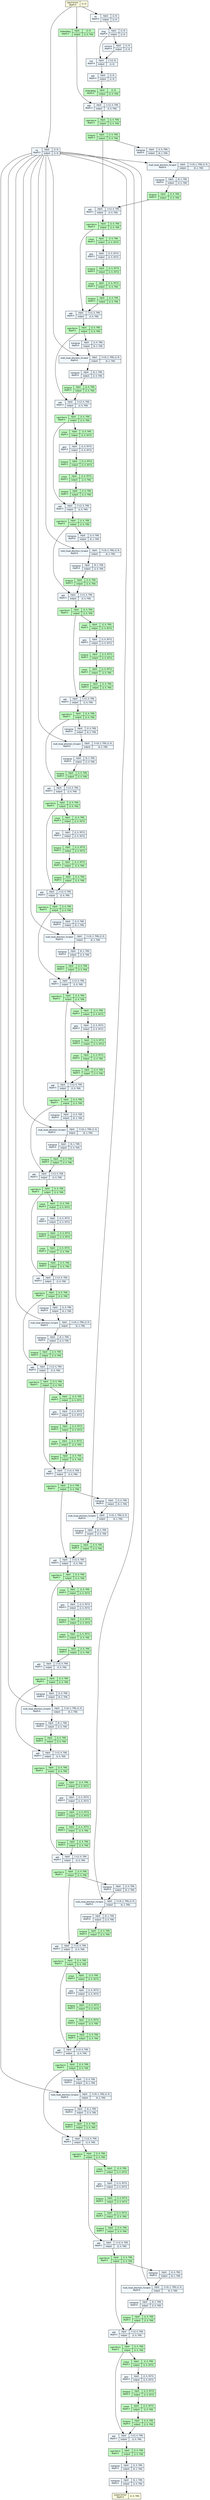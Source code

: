 strict digraph Roberta {
	graph [ordering=in size="114.0,114.0"]
	node [align=left fontname="Linux libertine" fontsize=10 height=0.2 ranksep=0.1 shape=record style=filled]
	edge [fontsize=10]
	0 [label="input-tensor&#92;ndepth:0|(2, 6)" fillcolor=lightyellow]
	0 [label="input-tensor&#92;ndepth:0|(2, 6)" fillcolor=lightyellow]
	1 [label="eq&#92;ndepth:3|{input:|output:}|{(2, 6)|(2, 6)}" fillcolor=aliceblue]
	2 [label="Embedding&#92;ndepth:3|{input:|output:}|{(2, 6)|(2, 6, 768)}" fillcolor=darkseagreen1]
	3 [label="ne&#92;ndepth:4|{input:|output:}|{(2, 6)|(2, 6)}" fillcolor=aliceblue]
	4 [label="long&#92;ndepth:4|{input:|output:}|{(2, 6)|(2, 6)}" fillcolor=aliceblue]
	5 [label="cumsum&#92;ndepth:4|{input:|output:}|{(2, 6)|(2, 6)}" fillcolor=aliceblue]
	6 [label="mul&#92;ndepth:4|{input:|output:}|{2 x (2, 6)|(2, 6)}" fillcolor=aliceblue]
	7 [label="add&#92;ndepth:4|{input:|output:}|{(2, 6)|(2, 6)}" fillcolor=aliceblue]
	8 [label="Embedding&#92;ndepth:4|{input:|output:}|{(2, 6)|(2, 6, 768)}" fillcolor=darkseagreen1]
	9 [label="add&#92;ndepth:3|{input:|output:}|{2 x (2, 6, 768)|(2, 6, 768)}" fillcolor=aliceblue]
	10 [label="LayerNorm&#92;ndepth:3|{input:|output:}|{(2, 6, 768)|(2, 6, 768)}" fillcolor=darkseagreen1]
	11 [label="Dropout&#92;ndepth:3|{input:|output:}|{(2, 6, 768)|(2, 6, 768)}" fillcolor=darkseagreen1]
	12 [label="transpose&#92;ndepth:6|{input:|output:}|{(2, 6, 768)|(6, 2, 768)}" fillcolor=aliceblue]
	13 [label="multi_head_attention_forward&#92;ndepth:6|{input:|output:}|{3 x (6, 2, 768), (2, 6)|(6, 2, 768)}" fillcolor=aliceblue]
	14 [label="transpose&#92;ndepth:6|{input:|output:}|{(6, 2, 768)|(2, 6, 768)}" fillcolor=aliceblue]
	15 [label="Dropout&#92;ndepth:5|{input:|output:}|{(2, 6, 768)|(2, 6, 768)}" fillcolor=darkseagreen1]
	16 [label="add&#92;ndepth:5|{input:|output:}|{2 x (2, 6, 768)|(2, 6, 768)}" fillcolor=aliceblue]
	17 [label="LayerNorm&#92;ndepth:5|{input:|output:}|{(2, 6, 768)|(2, 6, 768)}" fillcolor=darkseagreen1]
	18 [label="Linear&#92;ndepth:5|{input:|output:}|{(2, 6, 768)|(2, 6, 3072)}" fillcolor=darkseagreen1]
	19 [label="gelu&#92;ndepth:5|{input:|output:}|{(2, 6, 3072)|(2, 6, 3072)}" fillcolor=aliceblue]
	20 [label="Dropout&#92;ndepth:5|{input:|output:}|{(2, 6, 3072)|(2, 6, 3072)}" fillcolor=darkseagreen1]
	21 [label="Linear&#92;ndepth:5|{input:|output:}|{(2, 6, 3072)|(2, 6, 768)}" fillcolor=darkseagreen1]
	22 [label="Dropout&#92;ndepth:5|{input:|output:}|{(2, 6, 768)|(2, 6, 768)}" fillcolor=darkseagreen1]
	23 [label="add&#92;ndepth:5|{input:|output:}|{2 x (2, 6, 768)|(2, 6, 768)}" fillcolor=aliceblue]
	24 [label="LayerNorm&#92;ndepth:5|{input:|output:}|{(2, 6, 768)|(2, 6, 768)}" fillcolor=darkseagreen1]
	25 [label="transpose&#92;ndepth:6|{input:|output:}|{(2, 6, 768)|(6, 2, 768)}" fillcolor=aliceblue]
	26 [label="multi_head_attention_forward&#92;ndepth:6|{input:|output:}|{3 x (6, 2, 768), (2, 6)|(6, 2, 768)}" fillcolor=aliceblue]
	27 [label="transpose&#92;ndepth:6|{input:|output:}|{(6, 2, 768)|(2, 6, 768)}" fillcolor=aliceblue]
	28 [label="Dropout&#92;ndepth:5|{input:|output:}|{(2, 6, 768)|(2, 6, 768)}" fillcolor=darkseagreen1]
	29 [label="add&#92;ndepth:5|{input:|output:}|{2 x (2, 6, 768)|(2, 6, 768)}" fillcolor=aliceblue]
	30 [label="LayerNorm&#92;ndepth:5|{input:|output:}|{(2, 6, 768)|(2, 6, 768)}" fillcolor=darkseagreen1]
	31 [label="Linear&#92;ndepth:5|{input:|output:}|{(2, 6, 768)|(2, 6, 3072)}" fillcolor=darkseagreen1]
	32 [label="gelu&#92;ndepth:5|{input:|output:}|{(2, 6, 3072)|(2, 6, 3072)}" fillcolor=aliceblue]
	33 [label="Dropout&#92;ndepth:5|{input:|output:}|{(2, 6, 3072)|(2, 6, 3072)}" fillcolor=darkseagreen1]
	34 [label="Linear&#92;ndepth:5|{input:|output:}|{(2, 6, 3072)|(2, 6, 768)}" fillcolor=darkseagreen1]
	35 [label="Dropout&#92;ndepth:5|{input:|output:}|{(2, 6, 768)|(2, 6, 768)}" fillcolor=darkseagreen1]
	36 [label="add&#92;ndepth:5|{input:|output:}|{2 x (2, 6, 768)|(2, 6, 768)}" fillcolor=aliceblue]
	37 [label="LayerNorm&#92;ndepth:5|{input:|output:}|{(2, 6, 768)|(2, 6, 768)}" fillcolor=darkseagreen1]
	38 [label="transpose&#92;ndepth:6|{input:|output:}|{(2, 6, 768)|(6, 2, 768)}" fillcolor=aliceblue]
	39 [label="multi_head_attention_forward&#92;ndepth:6|{input:|output:}|{3 x (6, 2, 768), (2, 6)|(6, 2, 768)}" fillcolor=aliceblue]
	40 [label="transpose&#92;ndepth:6|{input:|output:}|{(6, 2, 768)|(2, 6, 768)}" fillcolor=aliceblue]
	41 [label="Dropout&#92;ndepth:5|{input:|output:}|{(2, 6, 768)|(2, 6, 768)}" fillcolor=darkseagreen1]
	42 [label="add&#92;ndepth:5|{input:|output:}|{2 x (2, 6, 768)|(2, 6, 768)}" fillcolor=aliceblue]
	43 [label="LayerNorm&#92;ndepth:5|{input:|output:}|{(2, 6, 768)|(2, 6, 768)}" fillcolor=darkseagreen1]
	44 [label="Linear&#92;ndepth:5|{input:|output:}|{(2, 6, 768)|(2, 6, 3072)}" fillcolor=darkseagreen1]
	45 [label="gelu&#92;ndepth:5|{input:|output:}|{(2, 6, 3072)|(2, 6, 3072)}" fillcolor=aliceblue]
	46 [label="Dropout&#92;ndepth:5|{input:|output:}|{(2, 6, 3072)|(2, 6, 3072)}" fillcolor=darkseagreen1]
	47 [label="Linear&#92;ndepth:5|{input:|output:}|{(2, 6, 3072)|(2, 6, 768)}" fillcolor=darkseagreen1]
	48 [label="Dropout&#92;ndepth:5|{input:|output:}|{(2, 6, 768)|(2, 6, 768)}" fillcolor=darkseagreen1]
	49 [label="add&#92;ndepth:5|{input:|output:}|{2 x (2, 6, 768)|(2, 6, 768)}" fillcolor=aliceblue]
	50 [label="LayerNorm&#92;ndepth:5|{input:|output:}|{(2, 6, 768)|(2, 6, 768)}" fillcolor=darkseagreen1]
	51 [label="transpose&#92;ndepth:6|{input:|output:}|{(2, 6, 768)|(6, 2, 768)}" fillcolor=aliceblue]
	52 [label="multi_head_attention_forward&#92;ndepth:6|{input:|output:}|{3 x (6, 2, 768), (2, 6)|(6, 2, 768)}" fillcolor=aliceblue]
	53 [label="transpose&#92;ndepth:6|{input:|output:}|{(6, 2, 768)|(2, 6, 768)}" fillcolor=aliceblue]
	54 [label="Dropout&#92;ndepth:5|{input:|output:}|{(2, 6, 768)|(2, 6, 768)}" fillcolor=darkseagreen1]
	55 [label="add&#92;ndepth:5|{input:|output:}|{2 x (2, 6, 768)|(2, 6, 768)}" fillcolor=aliceblue]
	56 [label="LayerNorm&#92;ndepth:5|{input:|output:}|{(2, 6, 768)|(2, 6, 768)}" fillcolor=darkseagreen1]
	57 [label="Linear&#92;ndepth:5|{input:|output:}|{(2, 6, 768)|(2, 6, 3072)}" fillcolor=darkseagreen1]
	58 [label="gelu&#92;ndepth:5|{input:|output:}|{(2, 6, 3072)|(2, 6, 3072)}" fillcolor=aliceblue]
	59 [label="Dropout&#92;ndepth:5|{input:|output:}|{(2, 6, 3072)|(2, 6, 3072)}" fillcolor=darkseagreen1]
	60 [label="Linear&#92;ndepth:5|{input:|output:}|{(2, 6, 3072)|(2, 6, 768)}" fillcolor=darkseagreen1]
	61 [label="Dropout&#92;ndepth:5|{input:|output:}|{(2, 6, 768)|(2, 6, 768)}" fillcolor=darkseagreen1]
	62 [label="add&#92;ndepth:5|{input:|output:}|{2 x (2, 6, 768)|(2, 6, 768)}" fillcolor=aliceblue]
	63 [label="LayerNorm&#92;ndepth:5|{input:|output:}|{(2, 6, 768)|(2, 6, 768)}" fillcolor=darkseagreen1]
	64 [label="transpose&#92;ndepth:6|{input:|output:}|{(2, 6, 768)|(6, 2, 768)}" fillcolor=aliceblue]
	65 [label="multi_head_attention_forward&#92;ndepth:6|{input:|output:}|{3 x (6, 2, 768), (2, 6)|(6, 2, 768)}" fillcolor=aliceblue]
	66 [label="transpose&#92;ndepth:6|{input:|output:}|{(6, 2, 768)|(2, 6, 768)}" fillcolor=aliceblue]
	67 [label="Dropout&#92;ndepth:5|{input:|output:}|{(2, 6, 768)|(2, 6, 768)}" fillcolor=darkseagreen1]
	68 [label="add&#92;ndepth:5|{input:|output:}|{2 x (2, 6, 768)|(2, 6, 768)}" fillcolor=aliceblue]
	69 [label="LayerNorm&#92;ndepth:5|{input:|output:}|{(2, 6, 768)|(2, 6, 768)}" fillcolor=darkseagreen1]
	70 [label="Linear&#92;ndepth:5|{input:|output:}|{(2, 6, 768)|(2, 6, 3072)}" fillcolor=darkseagreen1]
	71 [label="gelu&#92;ndepth:5|{input:|output:}|{(2, 6, 3072)|(2, 6, 3072)}" fillcolor=aliceblue]
	72 [label="Dropout&#92;ndepth:5|{input:|output:}|{(2, 6, 3072)|(2, 6, 3072)}" fillcolor=darkseagreen1]
	73 [label="Linear&#92;ndepth:5|{input:|output:}|{(2, 6, 3072)|(2, 6, 768)}" fillcolor=darkseagreen1]
	74 [label="Dropout&#92;ndepth:5|{input:|output:}|{(2, 6, 768)|(2, 6, 768)}" fillcolor=darkseagreen1]
	75 [label="add&#92;ndepth:5|{input:|output:}|{2 x (2, 6, 768)|(2, 6, 768)}" fillcolor=aliceblue]
	76 [label="LayerNorm&#92;ndepth:5|{input:|output:}|{(2, 6, 768)|(2, 6, 768)}" fillcolor=darkseagreen1]
	77 [label="transpose&#92;ndepth:6|{input:|output:}|{(2, 6, 768)|(6, 2, 768)}" fillcolor=aliceblue]
	78 [label="multi_head_attention_forward&#92;ndepth:6|{input:|output:}|{3 x (6, 2, 768), (2, 6)|(6, 2, 768)}" fillcolor=aliceblue]
	79 [label="transpose&#92;ndepth:6|{input:|output:}|{(6, 2, 768)|(2, 6, 768)}" fillcolor=aliceblue]
	80 [label="Dropout&#92;ndepth:5|{input:|output:}|{(2, 6, 768)|(2, 6, 768)}" fillcolor=darkseagreen1]
	81 [label="add&#92;ndepth:5|{input:|output:}|{2 x (2, 6, 768)|(2, 6, 768)}" fillcolor=aliceblue]
	82 [label="LayerNorm&#92;ndepth:5|{input:|output:}|{(2, 6, 768)|(2, 6, 768)}" fillcolor=darkseagreen1]
	83 [label="Linear&#92;ndepth:5|{input:|output:}|{(2, 6, 768)|(2, 6, 3072)}" fillcolor=darkseagreen1]
	84 [label="gelu&#92;ndepth:5|{input:|output:}|{(2, 6, 3072)|(2, 6, 3072)}" fillcolor=aliceblue]
	85 [label="Dropout&#92;ndepth:5|{input:|output:}|{(2, 6, 3072)|(2, 6, 3072)}" fillcolor=darkseagreen1]
	86 [label="Linear&#92;ndepth:5|{input:|output:}|{(2, 6, 3072)|(2, 6, 768)}" fillcolor=darkseagreen1]
	87 [label="Dropout&#92;ndepth:5|{input:|output:}|{(2, 6, 768)|(2, 6, 768)}" fillcolor=darkseagreen1]
	88 [label="add&#92;ndepth:5|{input:|output:}|{2 x (2, 6, 768)|(2, 6, 768)}" fillcolor=aliceblue]
	89 [label="LayerNorm&#92;ndepth:5|{input:|output:}|{(2, 6, 768)|(2, 6, 768)}" fillcolor=darkseagreen1]
	90 [label="transpose&#92;ndepth:6|{input:|output:}|{(2, 6, 768)|(6, 2, 768)}" fillcolor=aliceblue]
	91 [label="multi_head_attention_forward&#92;ndepth:6|{input:|output:}|{3 x (6, 2, 768), (2, 6)|(6, 2, 768)}" fillcolor=aliceblue]
	92 [label="transpose&#92;ndepth:6|{input:|output:}|{(6, 2, 768)|(2, 6, 768)}" fillcolor=aliceblue]
	93 [label="Dropout&#92;ndepth:5|{input:|output:}|{(2, 6, 768)|(2, 6, 768)}" fillcolor=darkseagreen1]
	94 [label="add&#92;ndepth:5|{input:|output:}|{2 x (2, 6, 768)|(2, 6, 768)}" fillcolor=aliceblue]
	95 [label="LayerNorm&#92;ndepth:5|{input:|output:}|{(2, 6, 768)|(2, 6, 768)}" fillcolor=darkseagreen1]
	96 [label="Linear&#92;ndepth:5|{input:|output:}|{(2, 6, 768)|(2, 6, 3072)}" fillcolor=darkseagreen1]
	97 [label="gelu&#92;ndepth:5|{input:|output:}|{(2, 6, 3072)|(2, 6, 3072)}" fillcolor=aliceblue]
	98 [label="Dropout&#92;ndepth:5|{input:|output:}|{(2, 6, 3072)|(2, 6, 3072)}" fillcolor=darkseagreen1]
	99 [label="Linear&#92;ndepth:5|{input:|output:}|{(2, 6, 3072)|(2, 6, 768)}" fillcolor=darkseagreen1]
	100 [label="Dropout&#92;ndepth:5|{input:|output:}|{(2, 6, 768)|(2, 6, 768)}" fillcolor=darkseagreen1]
	101 [label="add&#92;ndepth:5|{input:|output:}|{2 x (2, 6, 768)|(2, 6, 768)}" fillcolor=aliceblue]
	102 [label="LayerNorm&#92;ndepth:5|{input:|output:}|{(2, 6, 768)|(2, 6, 768)}" fillcolor=darkseagreen1]
	103 [label="transpose&#92;ndepth:6|{input:|output:}|{(2, 6, 768)|(6, 2, 768)}" fillcolor=aliceblue]
	104 [label="multi_head_attention_forward&#92;ndepth:6|{input:|output:}|{3 x (6, 2, 768), (2, 6)|(6, 2, 768)}" fillcolor=aliceblue]
	105 [label="transpose&#92;ndepth:6|{input:|output:}|{(6, 2, 768)|(2, 6, 768)}" fillcolor=aliceblue]
	106 [label="Dropout&#92;ndepth:5|{input:|output:}|{(2, 6, 768)|(2, 6, 768)}" fillcolor=darkseagreen1]
	107 [label="add&#92;ndepth:5|{input:|output:}|{2 x (2, 6, 768)|(2, 6, 768)}" fillcolor=aliceblue]
	108 [label="LayerNorm&#92;ndepth:5|{input:|output:}|{(2, 6, 768)|(2, 6, 768)}" fillcolor=darkseagreen1]
	109 [label="Linear&#92;ndepth:5|{input:|output:}|{(2, 6, 768)|(2, 6, 3072)}" fillcolor=darkseagreen1]
	110 [label="gelu&#92;ndepth:5|{input:|output:}|{(2, 6, 3072)|(2, 6, 3072)}" fillcolor=aliceblue]
	111 [label="Dropout&#92;ndepth:5|{input:|output:}|{(2, 6, 3072)|(2, 6, 3072)}" fillcolor=darkseagreen1]
	112 [label="Linear&#92;ndepth:5|{input:|output:}|{(2, 6, 3072)|(2, 6, 768)}" fillcolor=darkseagreen1]
	113 [label="Dropout&#92;ndepth:5|{input:|output:}|{(2, 6, 768)|(2, 6, 768)}" fillcolor=darkseagreen1]
	114 [label="add&#92;ndepth:5|{input:|output:}|{2 x (2, 6, 768)|(2, 6, 768)}" fillcolor=aliceblue]
	115 [label="LayerNorm&#92;ndepth:5|{input:|output:}|{(2, 6, 768)|(2, 6, 768)}" fillcolor=darkseagreen1]
	116 [label="transpose&#92;ndepth:6|{input:|output:}|{(2, 6, 768)|(6, 2, 768)}" fillcolor=aliceblue]
	117 [label="multi_head_attention_forward&#92;ndepth:6|{input:|output:}|{3 x (6, 2, 768), (2, 6)|(6, 2, 768)}" fillcolor=aliceblue]
	118 [label="transpose&#92;ndepth:6|{input:|output:}|{(6, 2, 768)|(2, 6, 768)}" fillcolor=aliceblue]
	119 [label="Dropout&#92;ndepth:5|{input:|output:}|{(2, 6, 768)|(2, 6, 768)}" fillcolor=darkseagreen1]
	120 [label="add&#92;ndepth:5|{input:|output:}|{2 x (2, 6, 768)|(2, 6, 768)}" fillcolor=aliceblue]
	121 [label="LayerNorm&#92;ndepth:5|{input:|output:}|{(2, 6, 768)|(2, 6, 768)}" fillcolor=darkseagreen1]
	122 [label="Linear&#92;ndepth:5|{input:|output:}|{(2, 6, 768)|(2, 6, 3072)}" fillcolor=darkseagreen1]
	123 [label="gelu&#92;ndepth:5|{input:|output:}|{(2, 6, 3072)|(2, 6, 3072)}" fillcolor=aliceblue]
	124 [label="Dropout&#92;ndepth:5|{input:|output:}|{(2, 6, 3072)|(2, 6, 3072)}" fillcolor=darkseagreen1]
	125 [label="Linear&#92;ndepth:5|{input:|output:}|{(2, 6, 3072)|(2, 6, 768)}" fillcolor=darkseagreen1]
	126 [label="Dropout&#92;ndepth:5|{input:|output:}|{(2, 6, 768)|(2, 6, 768)}" fillcolor=darkseagreen1]
	127 [label="add&#92;ndepth:5|{input:|output:}|{2 x (2, 6, 768)|(2, 6, 768)}" fillcolor=aliceblue]
	128 [label="LayerNorm&#92;ndepth:5|{input:|output:}|{(2, 6, 768)|(2, 6, 768)}" fillcolor=darkseagreen1]
	129 [label="transpose&#92;ndepth:6|{input:|output:}|{(2, 6, 768)|(6, 2, 768)}" fillcolor=aliceblue]
	130 [label="multi_head_attention_forward&#92;ndepth:6|{input:|output:}|{3 x (6, 2, 768), (2, 6)|(6, 2, 768)}" fillcolor=aliceblue]
	131 [label="transpose&#92;ndepth:6|{input:|output:}|{(6, 2, 768)|(2, 6, 768)}" fillcolor=aliceblue]
	132 [label="Dropout&#92;ndepth:5|{input:|output:}|{(2, 6, 768)|(2, 6, 768)}" fillcolor=darkseagreen1]
	133 [label="add&#92;ndepth:5|{input:|output:}|{2 x (2, 6, 768)|(2, 6, 768)}" fillcolor=aliceblue]
	134 [label="LayerNorm&#92;ndepth:5|{input:|output:}|{(2, 6, 768)|(2, 6, 768)}" fillcolor=darkseagreen1]
	135 [label="Linear&#92;ndepth:5|{input:|output:}|{(2, 6, 768)|(2, 6, 3072)}" fillcolor=darkseagreen1]
	136 [label="gelu&#92;ndepth:5|{input:|output:}|{(2, 6, 3072)|(2, 6, 3072)}" fillcolor=aliceblue]
	137 [label="Dropout&#92;ndepth:5|{input:|output:}|{(2, 6, 3072)|(2, 6, 3072)}" fillcolor=darkseagreen1]
	138 [label="Linear&#92;ndepth:5|{input:|output:}|{(2, 6, 3072)|(2, 6, 768)}" fillcolor=darkseagreen1]
	139 [label="Dropout&#92;ndepth:5|{input:|output:}|{(2, 6, 768)|(2, 6, 768)}" fillcolor=darkseagreen1]
	140 [label="add&#92;ndepth:5|{input:|output:}|{2 x (2, 6, 768)|(2, 6, 768)}" fillcolor=aliceblue]
	141 [label="LayerNorm&#92;ndepth:5|{input:|output:}|{(2, 6, 768)|(2, 6, 768)}" fillcolor=darkseagreen1]
	142 [label="transpose&#92;ndepth:6|{input:|output:}|{(2, 6, 768)|(6, 2, 768)}" fillcolor=aliceblue]
	143 [label="multi_head_attention_forward&#92;ndepth:6|{input:|output:}|{3 x (6, 2, 768), (2, 6)|(6, 2, 768)}" fillcolor=aliceblue]
	144 [label="transpose&#92;ndepth:6|{input:|output:}|{(6, 2, 768)|(2, 6, 768)}" fillcolor=aliceblue]
	145 [label="Dropout&#92;ndepth:5|{input:|output:}|{(2, 6, 768)|(2, 6, 768)}" fillcolor=darkseagreen1]
	146 [label="add&#92;ndepth:5|{input:|output:}|{2 x (2, 6, 768)|(2, 6, 768)}" fillcolor=aliceblue]
	147 [label="LayerNorm&#92;ndepth:5|{input:|output:}|{(2, 6, 768)|(2, 6, 768)}" fillcolor=darkseagreen1]
	148 [label="Linear&#92;ndepth:5|{input:|output:}|{(2, 6, 768)|(2, 6, 3072)}" fillcolor=darkseagreen1]
	149 [label="gelu&#92;ndepth:5|{input:|output:}|{(2, 6, 3072)|(2, 6, 3072)}" fillcolor=aliceblue]
	150 [label="Dropout&#92;ndepth:5|{input:|output:}|{(2, 6, 3072)|(2, 6, 3072)}" fillcolor=darkseagreen1]
	151 [label="Linear&#92;ndepth:5|{input:|output:}|{(2, 6, 3072)|(2, 6, 768)}" fillcolor=darkseagreen1]
	152 [label="Dropout&#92;ndepth:5|{input:|output:}|{(2, 6, 768)|(2, 6, 768)}" fillcolor=darkseagreen1]
	153 [label="add&#92;ndepth:5|{input:|output:}|{2 x (2, 6, 768)|(2, 6, 768)}" fillcolor=aliceblue]
	154 [label="LayerNorm&#92;ndepth:5|{input:|output:}|{(2, 6, 768)|(2, 6, 768)}" fillcolor=darkseagreen1]
	155 [label="transpose&#92;ndepth:6|{input:|output:}|{(2, 6, 768)|(6, 2, 768)}" fillcolor=aliceblue]
	156 [label="multi_head_attention_forward&#92;ndepth:6|{input:|output:}|{3 x (6, 2, 768), (2, 6)|(6, 2, 768)}" fillcolor=aliceblue]
	157 [label="transpose&#92;ndepth:6|{input:|output:}|{(6, 2, 768)|(2, 6, 768)}" fillcolor=aliceblue]
	158 [label="Dropout&#92;ndepth:5|{input:|output:}|{(2, 6, 768)|(2, 6, 768)}" fillcolor=darkseagreen1]
	159 [label="add&#92;ndepth:5|{input:|output:}|{2 x (2, 6, 768)|(2, 6, 768)}" fillcolor=aliceblue]
	160 [label="LayerNorm&#92;ndepth:5|{input:|output:}|{(2, 6, 768)|(2, 6, 768)}" fillcolor=darkseagreen1]
	161 [label="Linear&#92;ndepth:5|{input:|output:}|{(2, 6, 768)|(2, 6, 3072)}" fillcolor=darkseagreen1]
	162 [label="gelu&#92;ndepth:5|{input:|output:}|{(2, 6, 3072)|(2, 6, 3072)}" fillcolor=aliceblue]
	163 [label="Dropout&#92;ndepth:5|{input:|output:}|{(2, 6, 3072)|(2, 6, 3072)}" fillcolor=darkseagreen1]
	164 [label="Linear&#92;ndepth:5|{input:|output:}|{(2, 6, 3072)|(2, 6, 768)}" fillcolor=darkseagreen1]
	165 [label="Dropout&#92;ndepth:5|{input:|output:}|{(2, 6, 768)|(2, 6, 768)}" fillcolor=darkseagreen1]
	166 [label="add&#92;ndepth:5|{input:|output:}|{2 x (2, 6, 768)|(2, 6, 768)}" fillcolor=aliceblue]
	167 [label="LayerNorm&#92;ndepth:5|{input:|output:}|{(2, 6, 768)|(2, 6, 768)}" fillcolor=darkseagreen1]
	168 [label="transpose&#92;ndepth:3|{input:|output:}|{(2, 6, 768)|(6, 2, 768)}" fillcolor=aliceblue]
	169 [label="transpose&#92;ndepth:2|{input:|output:}|{(6, 2, 768)|(2, 6, 768)}" fillcolor=aliceblue]
	170 [label="output-tensor&#92;ndepth:0|(2, 6, 768)" fillcolor=lightyellow]
	0 -> 1
	0 -> 2
	2 -> 9
	0 -> 3
	3 -> 4
	4 -> 5
	4 -> 6
	5 -> 6
	6 -> 7
	7 -> 8
	8 -> 9
	9 -> 10
	10 -> 11
	11 -> 16
	11 -> 12
	1 -> 13
	12 -> 13
	13 -> 14
	14 -> 15
	15 -> 16
	16 -> 17
	17 -> 18
	17 -> 23
	18 -> 19
	19 -> 20
	20 -> 21
	21 -> 22
	22 -> 23
	23 -> 24
	24 -> 29
	24 -> 25
	1 -> 26
	25 -> 26
	26 -> 27
	27 -> 28
	28 -> 29
	29 -> 30
	30 -> 31
	30 -> 36
	31 -> 32
	32 -> 33
	33 -> 34
	34 -> 35
	35 -> 36
	36 -> 37
	37 -> 42
	37 -> 38
	1 -> 39
	38 -> 39
	39 -> 40
	40 -> 41
	41 -> 42
	42 -> 43
	43 -> 44
	43 -> 49
	44 -> 45
	45 -> 46
	46 -> 47
	47 -> 48
	48 -> 49
	49 -> 50
	50 -> 55
	50 -> 51
	1 -> 52
	51 -> 52
	52 -> 53
	53 -> 54
	54 -> 55
	55 -> 56
	56 -> 57
	56 -> 62
	57 -> 58
	58 -> 59
	59 -> 60
	60 -> 61
	61 -> 62
	62 -> 63
	63 -> 68
	63 -> 64
	1 -> 65
	64 -> 65
	65 -> 66
	66 -> 67
	67 -> 68
	68 -> 69
	69 -> 70
	69 -> 75
	70 -> 71
	71 -> 72
	72 -> 73
	73 -> 74
	74 -> 75
	75 -> 76
	76 -> 81
	76 -> 77
	1 -> 78
	77 -> 78
	78 -> 79
	79 -> 80
	80 -> 81
	81 -> 82
	82 -> 83
	82 -> 88
	83 -> 84
	84 -> 85
	85 -> 86
	86 -> 87
	87 -> 88
	88 -> 89
	89 -> 94
	89 -> 90
	1 -> 91
	90 -> 91
	91 -> 92
	92 -> 93
	93 -> 94
	94 -> 95
	95 -> 96
	95 -> 101
	96 -> 97
	97 -> 98
	98 -> 99
	99 -> 100
	100 -> 101
	101 -> 102
	102 -> 107
	102 -> 103
	1 -> 104
	103 -> 104
	104 -> 105
	105 -> 106
	106 -> 107
	107 -> 108
	108 -> 109
	108 -> 114
	109 -> 110
	110 -> 111
	111 -> 112
	112 -> 113
	113 -> 114
	114 -> 115
	115 -> 120
	115 -> 116
	1 -> 117
	116 -> 117
	117 -> 118
	118 -> 119
	119 -> 120
	120 -> 121
	121 -> 122
	121 -> 127
	122 -> 123
	123 -> 124
	124 -> 125
	125 -> 126
	126 -> 127
	127 -> 128
	128 -> 133
	128 -> 129
	1 -> 130
	129 -> 130
	130 -> 131
	131 -> 132
	132 -> 133
	133 -> 134
	134 -> 135
	134 -> 140
	135 -> 136
	136 -> 137
	137 -> 138
	138 -> 139
	139 -> 140
	140 -> 141
	141 -> 146
	141 -> 142
	1 -> 143
	142 -> 143
	143 -> 144
	144 -> 145
	145 -> 146
	146 -> 147
	147 -> 148
	147 -> 153
	148 -> 149
	149 -> 150
	150 -> 151
	151 -> 152
	152 -> 153
	153 -> 154
	154 -> 159
	154 -> 155
	1 -> 156
	155 -> 156
	156 -> 157
	157 -> 158
	158 -> 159
	159 -> 160
	160 -> 161
	160 -> 166
	161 -> 162
	162 -> 163
	163 -> 164
	164 -> 165
	165 -> 166
	166 -> 167
	167 -> 168
	168 -> 169
	169 -> 170
}
